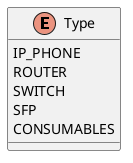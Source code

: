 @startuml
'https://plantuml.com/sequence-diagram


enum Type {
    IP_PHONE
    ROUTER
    SWITCH
    SFP
    CONSUMABLES
}

@enduml